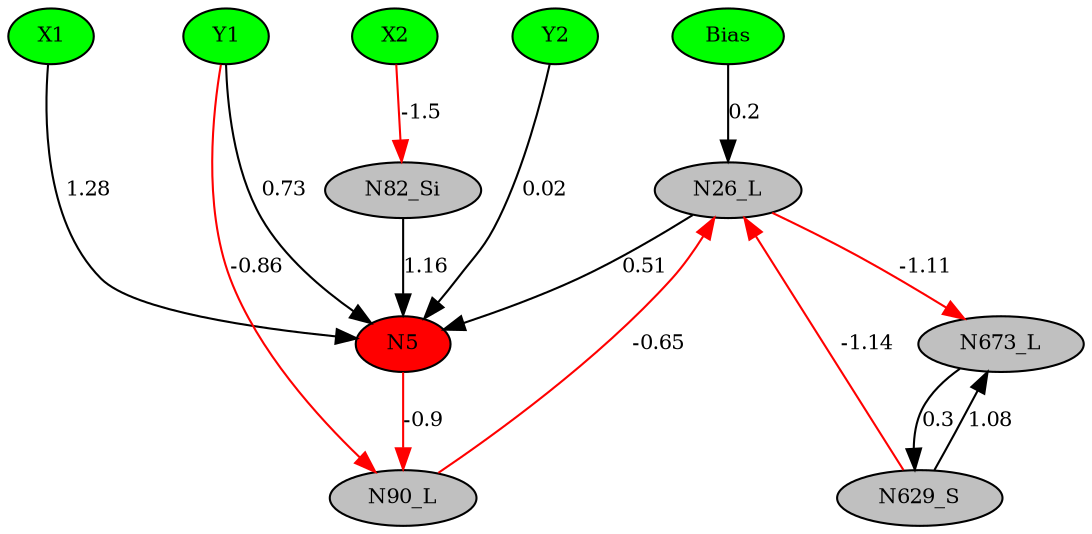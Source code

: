 digraph g { 
N0 [shape=ellipse, label=Bias,fontsize=10,height=0.1,width=0.1,style=filled,fillcolor=green]
N1[shape=ellipse label=X1,fontsize=10,height=0.1,width=0.1,style=filled,fillcolor=green]
N2[shape=ellipse label=Y1,fontsize=10,height=0.1,width=0.1,style=filled,fillcolor=green]
N3[shape=ellipse label=X2,fontsize=10,height=0.1,width=0.1,style=filled,fillcolor=green]
N4[shape=ellipse label=Y2,fontsize=10,height=0.1,width=0.1,style=filled,fillcolor=green]
N5[shape=ellipse,fontsize = 10, height = 0.1, width = 0.1, style = filled, fillcolor = red]
N26[shape=ellipse, label=N26_L,fontsize=10,height=0.1,width=0.1,style=filled,fillcolor=gray]
N82[shape=ellipse, label=N82_Si,fontsize=10,height=0.1,width=0.1,style=filled,fillcolor=gray]
N90[shape=ellipse, label=N90_L,fontsize=10,height=0.1,width=0.1,style=filled,fillcolor=gray]
N629[shape=ellipse, label=N629_S,fontsize=10,height=0.1,width=0.1,style=filled,fillcolor=gray]
N673[shape=ellipse, label=N673_L,fontsize=10,height=0.1,width=0.1,style=filled,fillcolor=gray]
N1 -> N5 [color=black] [ label=1.28,fontsize=10]
N2 -> N5 [color=black] [ label=0.73,fontsize=10]
N4 -> N5 [color=black] [ label=0.02,fontsize=10]
N0 -> N26 [color=black] [ label=0.2,fontsize=10]
N26 -> N5 [color=black] [ label=0.51,fontsize=10]
N3 -> N82 [color=red] [arrowType=inv][ label=-1.5,fontsize=10]
N82 -> N5 [color=black] [ label=1.16,fontsize=10]
N2 -> N90 [color=red] [arrowType=inv][ label=-0.86,fontsize=10]
N90 -> N26 [color=red] [arrowType=inv][ label=-0.65,fontsize=10]
N5 -> N90 [color=red] [arrowType=inv][ label=-0.9,fontsize=10]
N629 -> N26 [color=red] [arrowType=inv][ label=-1.14,fontsize=10]
N26 -> N673 [color=red] [arrowType=inv][ label=-1.11,fontsize=10]
N673 -> N629 [color=black] [ label=0.3,fontsize=10]
N629 -> N673 [color=black] [ label=1.08,fontsize=10]
 { rank=same; 
N5
 } 
 { rank=same; 
N1 ->N2 ->N3 ->N4 ->N0 [style=invis]
 } 
}
